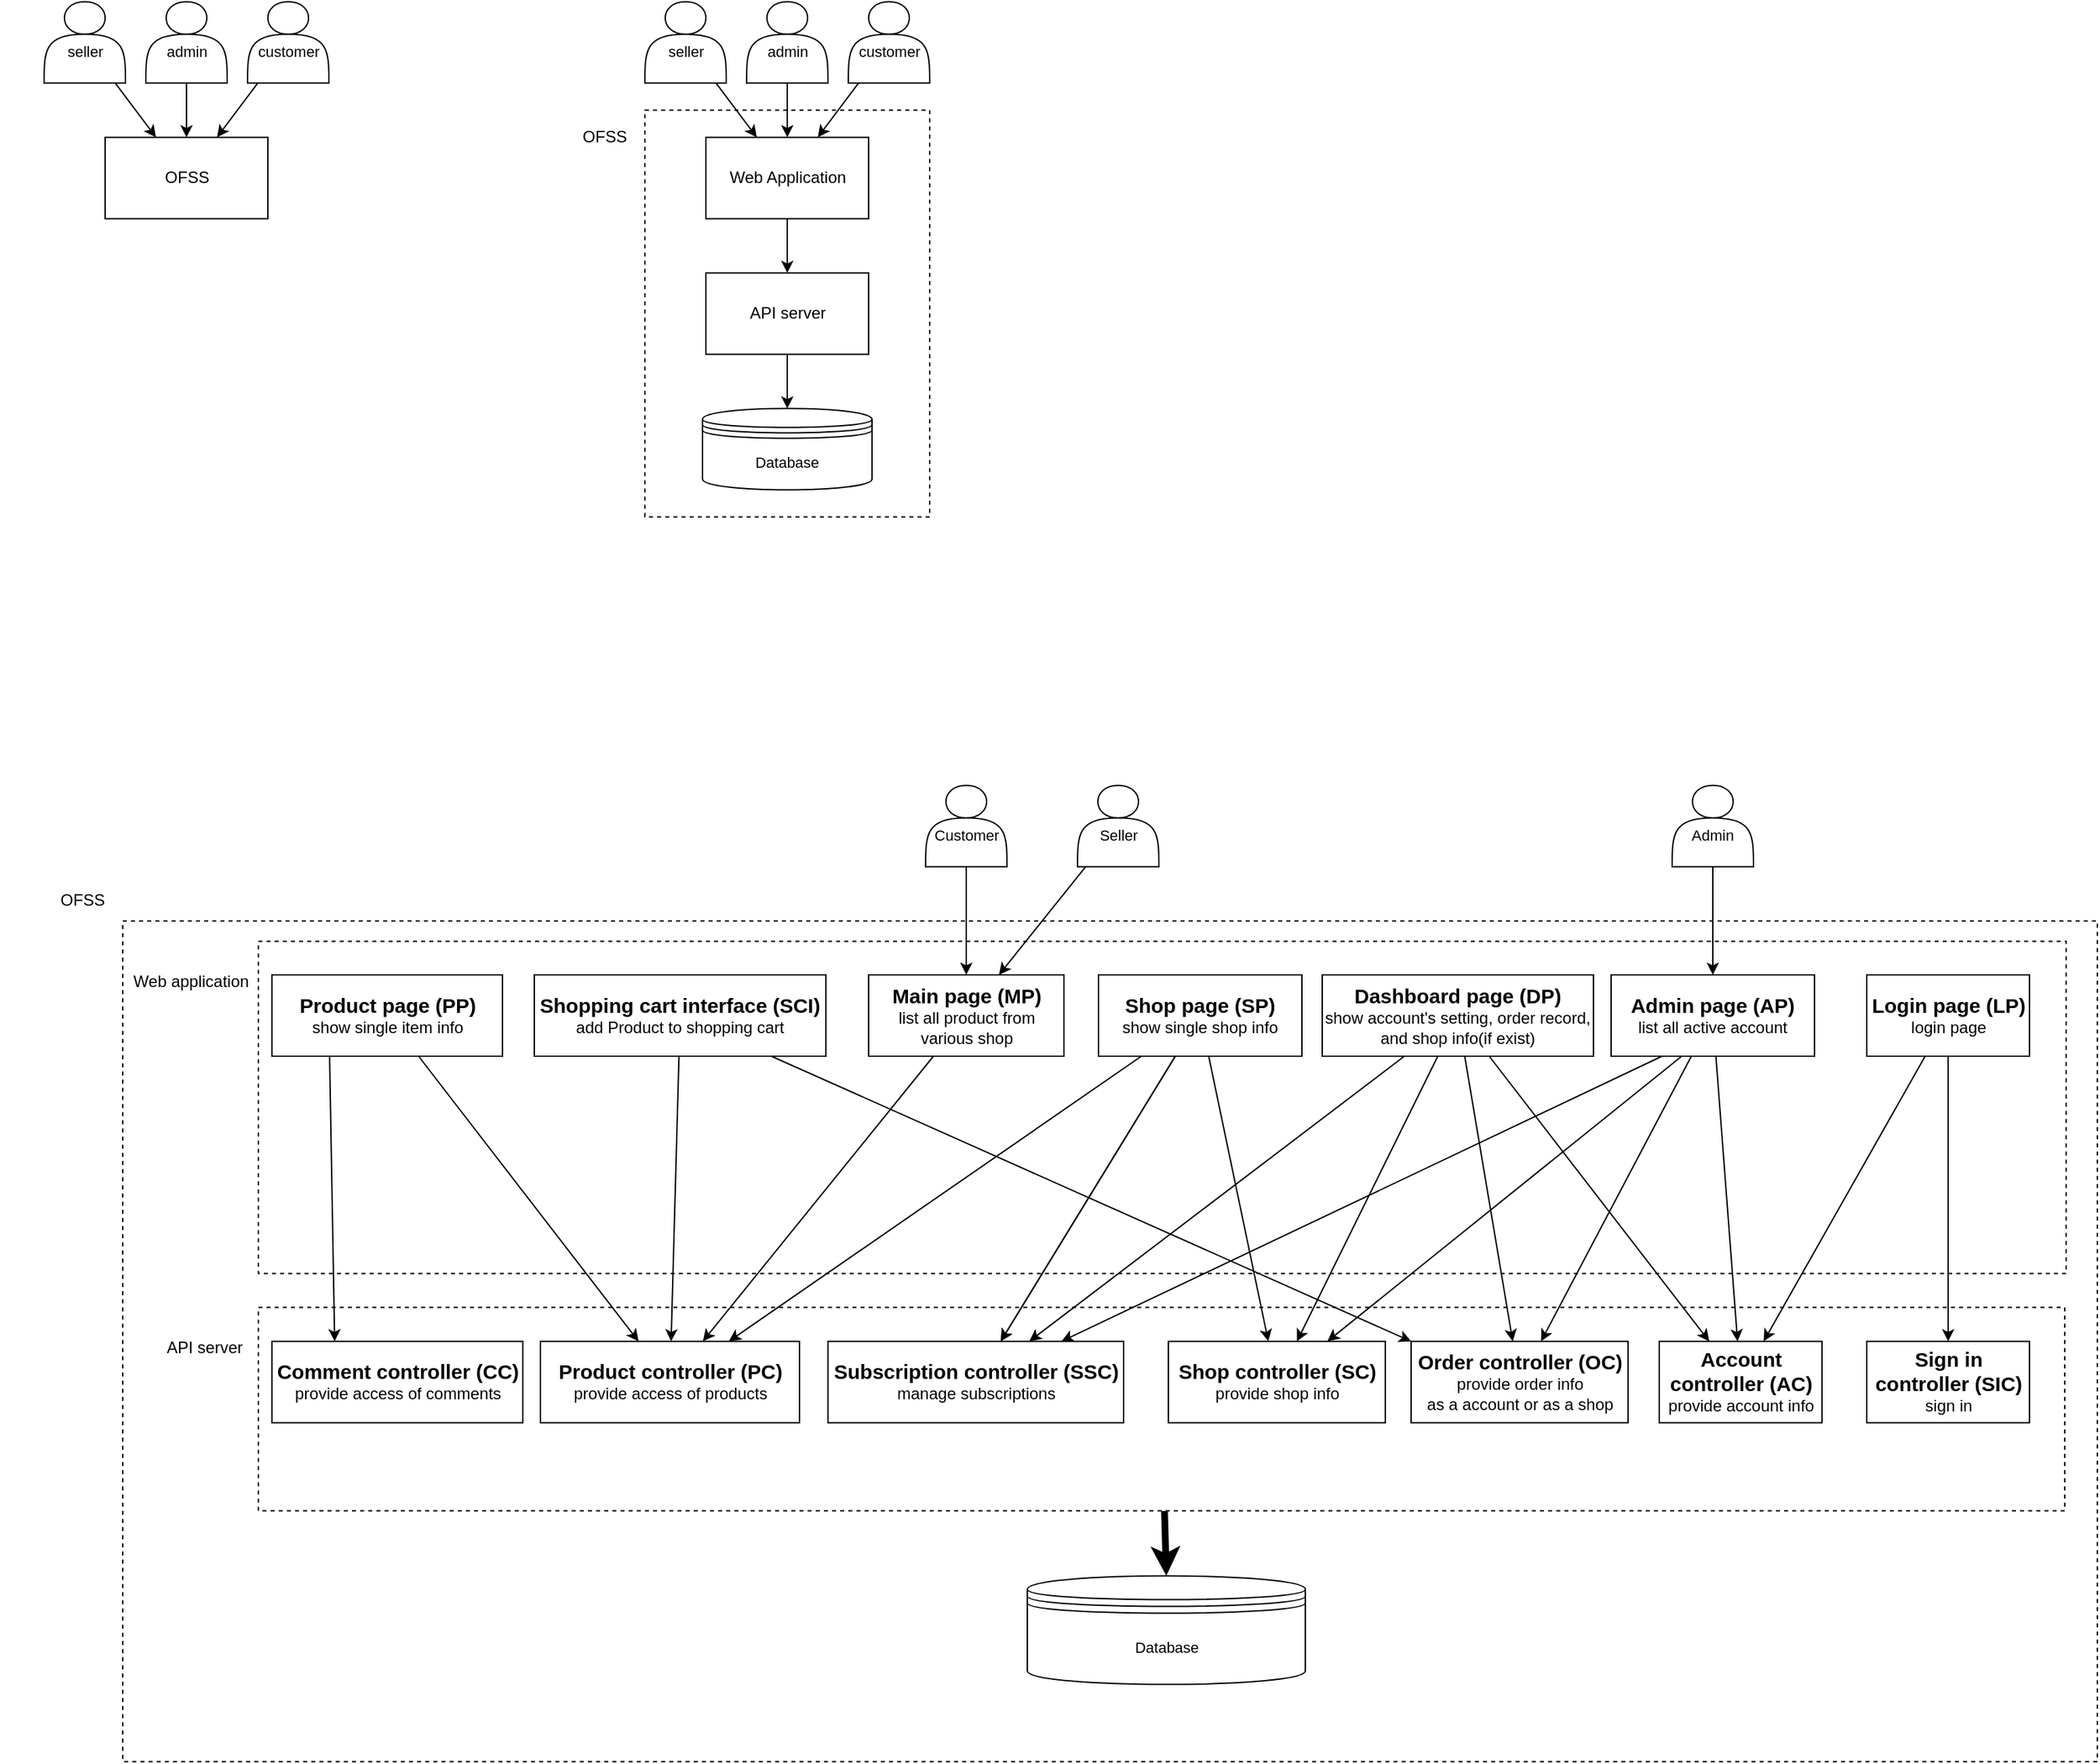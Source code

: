 <mxfile version="22.1.16" type="device">
  <diagram id="94Z2-I9QZ_mszZyGxkvA" name="第 1 页">
    <mxGraphModel dx="1349" dy="1548" grid="0" gridSize="10" guides="1" tooltips="1" connect="1" arrows="1" fold="1" page="0" pageScale="1" pageWidth="827" pageHeight="1169" background="none" math="0" shadow="0">
      <root>
        <mxCell id="0" />
        <mxCell id="1" parent="0" />
        <mxCell id="LViINPk8AAwWqA4m8oOH-666" value="" style="rounded=0;whiteSpace=wrap;html=1;fontFamily=Helvetica;fontSize=11;fontColor=default;dashed=1;movable=1;resizable=1;rotatable=1;deletable=1;editable=1;locked=0;connectable=1;" vertex="1" parent="1">
          <mxGeometry x="706.529" y="208.306" width="1456" height="620" as="geometry" />
        </mxCell>
        <mxCell id="LViINPk8AAwWqA4m8oOH-667" style="edgeStyle=none;shape=connector;rounded=0;orthogonalLoop=1;jettySize=auto;html=1;labelBackgroundColor=default;strokeColor=default;align=center;verticalAlign=middle;fontFamily=Helvetica;fontSize=11;fontColor=default;endArrow=classic;strokeWidth=5;entryX=0.5;entryY=0;entryDx=0;entryDy=0;" edge="1" parent="1" source="LViINPk8AAwWqA4m8oOH-668" target="LViINPk8AAwWqA4m8oOH-728">
          <mxGeometry relative="1" as="geometry">
            <mxPoint x="1441.529" y="588.306" as="targetPoint" />
          </mxGeometry>
        </mxCell>
        <mxCell id="LViINPk8AAwWqA4m8oOH-668" value="" style="rounded=0;whiteSpace=wrap;html=1;fontFamily=Helvetica;fontSize=11;fontColor=default;dashed=1;movable=1;resizable=1;rotatable=1;deletable=1;editable=1;locked=0;connectable=1;" vertex="1" parent="1">
          <mxGeometry x="806.529" y="493.306" width="1332" height="150" as="geometry" />
        </mxCell>
        <mxCell id="LViINPk8AAwWqA4m8oOH-669" value="" style="rounded=0;whiteSpace=wrap;html=1;fontFamily=Helvetica;fontSize=11;fontColor=default;dashed=1;movable=1;resizable=1;rotatable=1;deletable=1;editable=1;locked=0;connectable=1;" vertex="1" parent="1">
          <mxGeometry x="806.529" y="223.306" width="1333" height="245" as="geometry" />
        </mxCell>
        <mxCell id="LViINPk8AAwWqA4m8oOH-670" value="" style="rounded=0;whiteSpace=wrap;html=1;fontFamily=Helvetica;fontSize=11;fontColor=default;dashed=1;" vertex="1" parent="1">
          <mxGeometry x="1091.529" y="-389.694" width="210" height="300" as="geometry" />
        </mxCell>
        <mxCell id="LViINPk8AAwWqA4m8oOH-671" value="OFSS" style="rounded=0;whiteSpace=wrap;html=1;" vertex="1" parent="1">
          <mxGeometry x="693.529" y="-369.694" width="120" height="60" as="geometry" />
        </mxCell>
        <mxCell id="LViINPk8AAwWqA4m8oOH-672" style="edgeStyle=none;shape=connector;rounded=0;orthogonalLoop=1;jettySize=auto;html=1;labelBackgroundColor=default;strokeColor=default;align=center;verticalAlign=middle;fontFamily=Helvetica;fontSize=11;fontColor=default;endArrow=classic;" edge="1" parent="1" source="LViINPk8AAwWqA4m8oOH-677" target="LViINPk8AAwWqA4m8oOH-671">
          <mxGeometry relative="1" as="geometry">
            <mxPoint x="678.529" y="-422.326" as="sourcePoint" />
          </mxGeometry>
        </mxCell>
        <mxCell id="LViINPk8AAwWqA4m8oOH-673" style="edgeStyle=none;shape=connector;rounded=0;orthogonalLoop=1;jettySize=auto;html=1;labelBackgroundColor=default;strokeColor=default;align=center;verticalAlign=middle;fontFamily=Helvetica;fontSize=11;fontColor=default;endArrow=classic;" edge="1" parent="1" source="LViINPk8AAwWqA4m8oOH-674" target="LViINPk8AAwWqA4m8oOH-671">
          <mxGeometry relative="1" as="geometry" />
        </mxCell>
        <mxCell id="LViINPk8AAwWqA4m8oOH-674" value="&lt;br&gt;customer" style="shape=actor;whiteSpace=wrap;html=1;fontFamily=Helvetica;fontSize=11;fontColor=default;" vertex="1" parent="1">
          <mxGeometry x="798.529" y="-469.694" width="60" height="60" as="geometry" />
        </mxCell>
        <mxCell id="LViINPk8AAwWqA4m8oOH-675" style="edgeStyle=none;shape=connector;rounded=0;orthogonalLoop=1;jettySize=auto;html=1;labelBackgroundColor=default;strokeColor=default;align=center;verticalAlign=middle;fontFamily=Helvetica;fontSize=11;fontColor=default;endArrow=classic;" edge="1" parent="1" source="LViINPk8AAwWqA4m8oOH-676" target="LViINPk8AAwWqA4m8oOH-671">
          <mxGeometry relative="1" as="geometry">
            <mxPoint x="753.529" y="-419.694" as="sourcePoint" />
          </mxGeometry>
        </mxCell>
        <mxCell id="LViINPk8AAwWqA4m8oOH-676" value="&lt;br&gt;admin" style="shape=actor;whiteSpace=wrap;html=1;fontFamily=Helvetica;fontSize=11;fontColor=default;" vertex="1" parent="1">
          <mxGeometry x="723.529" y="-469.694" width="60" height="60" as="geometry" />
        </mxCell>
        <mxCell id="LViINPk8AAwWqA4m8oOH-677" value="&lt;br&gt;seller" style="shape=actor;whiteSpace=wrap;html=1;fontFamily=Helvetica;fontSize=11;fontColor=default;" vertex="1" parent="1">
          <mxGeometry x="648.529" y="-469.694" width="60" height="60" as="geometry" />
        </mxCell>
        <mxCell id="LViINPk8AAwWqA4m8oOH-678" style="edgeStyle=none;shape=connector;rounded=0;orthogonalLoop=1;jettySize=auto;html=1;labelBackgroundColor=default;strokeColor=default;align=center;verticalAlign=middle;fontFamily=Helvetica;fontSize=11;fontColor=default;endArrow=classic;" edge="1" parent="1" source="LViINPk8AAwWqA4m8oOH-679" target="LViINPk8AAwWqA4m8oOH-685">
          <mxGeometry relative="1" as="geometry" />
        </mxCell>
        <mxCell id="LViINPk8AAwWqA4m8oOH-679" value="&lt;br&gt;customer" style="shape=actor;whiteSpace=wrap;html=1;fontFamily=Helvetica;fontSize=11;fontColor=default;" vertex="1" parent="1">
          <mxGeometry x="1241.529" y="-469.694" width="60" height="60" as="geometry" />
        </mxCell>
        <mxCell id="LViINPk8AAwWqA4m8oOH-680" style="edgeStyle=none;shape=connector;rounded=0;orthogonalLoop=1;jettySize=auto;html=1;labelBackgroundColor=default;strokeColor=default;align=center;verticalAlign=middle;fontFamily=Helvetica;fontSize=11;fontColor=default;endArrow=classic;" edge="1" parent="1" source="LViINPk8AAwWqA4m8oOH-681" target="LViINPk8AAwWqA4m8oOH-685">
          <mxGeometry relative="1" as="geometry" />
        </mxCell>
        <mxCell id="LViINPk8AAwWqA4m8oOH-681" value="&lt;br&gt;admin" style="shape=actor;whiteSpace=wrap;html=1;fontFamily=Helvetica;fontSize=11;fontColor=default;" vertex="1" parent="1">
          <mxGeometry x="1166.529" y="-469.694" width="60" height="60" as="geometry" />
        </mxCell>
        <mxCell id="LViINPk8AAwWqA4m8oOH-682" style="edgeStyle=none;shape=connector;rounded=0;orthogonalLoop=1;jettySize=auto;html=1;labelBackgroundColor=default;strokeColor=default;align=center;verticalAlign=middle;fontFamily=Helvetica;fontSize=11;fontColor=default;endArrow=classic;" edge="1" parent="1" source="LViINPk8AAwWqA4m8oOH-683" target="LViINPk8AAwWqA4m8oOH-685">
          <mxGeometry relative="1" as="geometry" />
        </mxCell>
        <mxCell id="LViINPk8AAwWqA4m8oOH-683" value="&lt;br&gt;seller" style="shape=actor;whiteSpace=wrap;html=1;fontFamily=Helvetica;fontSize=11;fontColor=default;" vertex="1" parent="1">
          <mxGeometry x="1091.529" y="-469.694" width="60" height="60" as="geometry" />
        </mxCell>
        <mxCell id="LViINPk8AAwWqA4m8oOH-684" style="edgeStyle=none;shape=connector;rounded=0;orthogonalLoop=1;jettySize=auto;html=1;labelBackgroundColor=default;strokeColor=default;align=center;verticalAlign=middle;fontFamily=Helvetica;fontSize=11;fontColor=default;endArrow=classic;" edge="1" parent="1" source="LViINPk8AAwWqA4m8oOH-685" target="LViINPk8AAwWqA4m8oOH-687">
          <mxGeometry relative="1" as="geometry" />
        </mxCell>
        <mxCell id="LViINPk8AAwWqA4m8oOH-685" value="Web Application" style="rounded=0;whiteSpace=wrap;html=1;" vertex="1" parent="1">
          <mxGeometry x="1136.529" y="-369.694" width="120" height="60" as="geometry" />
        </mxCell>
        <mxCell id="LViINPk8AAwWqA4m8oOH-686" style="edgeStyle=none;shape=connector;rounded=0;orthogonalLoop=1;jettySize=auto;html=1;labelBackgroundColor=default;strokeColor=default;align=center;verticalAlign=middle;fontFamily=Helvetica;fontSize=11;fontColor=default;endArrow=classic;entryX=0.5;entryY=0;entryDx=0;entryDy=0;" edge="1" parent="1" source="LViINPk8AAwWqA4m8oOH-687" target="LViINPk8AAwWqA4m8oOH-729">
          <mxGeometry relative="1" as="geometry">
            <mxPoint x="1196.529" y="-169.694" as="targetPoint" />
          </mxGeometry>
        </mxCell>
        <mxCell id="LViINPk8AAwWqA4m8oOH-687" value="API server" style="rounded=0;whiteSpace=wrap;html=1;" vertex="1" parent="1">
          <mxGeometry x="1136.529" y="-269.694" width="120" height="60" as="geometry" />
        </mxCell>
        <mxCell id="LViINPk8AAwWqA4m8oOH-688" value="OFSS" style="rounded=0;whiteSpace=wrap;html=1;strokeColor=none;fillColor=none;" vertex="1" parent="1">
          <mxGeometry x="1001.529" y="-399.694" width="120" height="60" as="geometry" />
        </mxCell>
        <mxCell id="LViINPk8AAwWqA4m8oOH-689" style="edgeStyle=none;shape=connector;rounded=0;orthogonalLoop=1;jettySize=auto;html=1;labelBackgroundColor=default;strokeColor=default;align=center;verticalAlign=middle;fontFamily=Helvetica;fontSize=11;fontColor=default;endArrow=classic;" edge="1" parent="1" source="LViINPk8AAwWqA4m8oOH-690" target="LViINPk8AAwWqA4m8oOH-697">
          <mxGeometry relative="1" as="geometry" />
        </mxCell>
        <mxCell id="LViINPk8AAwWqA4m8oOH-690" value="&lt;br&gt;Customer" style="shape=actor;whiteSpace=wrap;html=1;fontFamily=Helvetica;fontSize=11;fontColor=default;" vertex="1" parent="1">
          <mxGeometry x="1298.529" y="108.306" width="60" height="60" as="geometry" />
        </mxCell>
        <mxCell id="LViINPk8AAwWqA4m8oOH-691" style="edgeStyle=none;shape=connector;rounded=0;orthogonalLoop=1;jettySize=auto;html=1;labelBackgroundColor=default;strokeColor=default;align=center;verticalAlign=middle;fontFamily=Helvetica;fontSize=11;fontColor=default;endArrow=classic;" edge="1" parent="1" source="LViINPk8AAwWqA4m8oOH-692" target="LViINPk8AAwWqA4m8oOH-710">
          <mxGeometry relative="1" as="geometry" />
        </mxCell>
        <mxCell id="LViINPk8AAwWqA4m8oOH-692" value="&lt;br&gt;Admin" style="shape=actor;whiteSpace=wrap;html=1;fontFamily=Helvetica;fontSize=11;fontColor=default;" vertex="1" parent="1">
          <mxGeometry x="1848.999" y="108.306" width="60" height="60" as="geometry" />
        </mxCell>
        <mxCell id="LViINPk8AAwWqA4m8oOH-693" style="edgeStyle=none;shape=connector;rounded=0;orthogonalLoop=1;jettySize=auto;html=1;labelBackgroundColor=default;strokeColor=default;align=center;verticalAlign=middle;fontFamily=Helvetica;fontSize=11;fontColor=default;endArrow=classic;" edge="1" parent="1" source="LViINPk8AAwWqA4m8oOH-694" target="LViINPk8AAwWqA4m8oOH-697">
          <mxGeometry relative="1" as="geometry" />
        </mxCell>
        <mxCell id="LViINPk8AAwWqA4m8oOH-694" value="&lt;br&gt;Seller" style="shape=actor;whiteSpace=wrap;html=1;fontFamily=Helvetica;fontSize=11;fontColor=default;" vertex="1" parent="1">
          <mxGeometry x="1410.529" y="108.306" width="60" height="60" as="geometry" />
        </mxCell>
        <mxCell id="LViINPk8AAwWqA4m8oOH-696" style="edgeStyle=none;shape=connector;rounded=0;orthogonalLoop=1;jettySize=auto;html=1;labelBackgroundColor=default;strokeColor=default;align=center;verticalAlign=middle;fontFamily=Helvetica;fontSize=11;fontColor=default;endArrow=classic;" edge="1" parent="1" source="LViINPk8AAwWqA4m8oOH-697" target="LViINPk8AAwWqA4m8oOH-712">
          <mxGeometry relative="1" as="geometry" />
        </mxCell>
        <mxCell id="LViINPk8AAwWqA4m8oOH-697" value="&lt;b&gt;&lt;font style=&quot;font-size: 15px;&quot;&gt;Main page (MP)&lt;/font&gt;&lt;/b&gt;&lt;br&gt;list all product from various shop" style="rounded=0;whiteSpace=wrap;html=1;" vertex="1" parent="1">
          <mxGeometry x="1256.529" y="248" width="144" height="60" as="geometry" />
        </mxCell>
        <mxCell id="LViINPk8AAwWqA4m8oOH-698" style="edgeStyle=none;shape=connector;rounded=0;orthogonalLoop=1;jettySize=auto;html=1;labelBackgroundColor=default;strokeColor=default;align=center;verticalAlign=middle;fontFamily=Helvetica;fontSize=11;fontColor=default;endArrow=classic;" edge="1" parent="1" source="LViINPk8AAwWqA4m8oOH-700" target="LViINPk8AAwWqA4m8oOH-711">
          <mxGeometry relative="1" as="geometry" />
        </mxCell>
        <mxCell id="LViINPk8AAwWqA4m8oOH-699" style="edgeStyle=none;shape=connector;rounded=0;orthogonalLoop=1;jettySize=auto;html=1;labelBackgroundColor=default;strokeColor=default;align=center;verticalAlign=middle;fontFamily=Helvetica;fontSize=11;fontColor=default;endArrow=classic;" edge="1" parent="1" source="LViINPk8AAwWqA4m8oOH-700" target="LViINPk8AAwWqA4m8oOH-713">
          <mxGeometry relative="1" as="geometry" />
        </mxCell>
        <mxCell id="LViINPk8AAwWqA4m8oOH-700" value="&lt;font style=&quot;&quot;&gt;&lt;b style=&quot;font-size: 15px;&quot;&gt;Login page (LP)&lt;/b&gt;&lt;br&gt;&lt;font style=&quot;font-size: 12px;&quot;&gt;login page&lt;/font&gt;&lt;br&gt;&lt;/font&gt;" style="rounded=0;whiteSpace=wrap;html=1;" vertex="1" parent="1">
          <mxGeometry x="1992.529" y="248" width="120" height="60" as="geometry" />
        </mxCell>
        <mxCell id="LViINPk8AAwWqA4m8oOH-701" style="edgeStyle=none;shape=connector;rounded=0;orthogonalLoop=1;jettySize=auto;html=1;labelBackgroundColor=default;strokeColor=default;align=center;verticalAlign=middle;fontFamily=Helvetica;fontSize=11;fontColor=default;endArrow=classic;" edge="1" parent="1" source="LViINPk8AAwWqA4m8oOH-705" target="LViINPk8AAwWqA4m8oOH-713">
          <mxGeometry relative="1" as="geometry" />
        </mxCell>
        <mxCell id="LViINPk8AAwWqA4m8oOH-702" style="edgeStyle=none;shape=connector;rounded=0;orthogonalLoop=1;jettySize=auto;html=1;labelBackgroundColor=default;strokeColor=default;align=center;verticalAlign=middle;fontFamily=Helvetica;fontSize=11;fontColor=default;endArrow=classic;" edge="1" parent="1" source="LViINPk8AAwWqA4m8oOH-705" target="LViINPk8AAwWqA4m8oOH-716">
          <mxGeometry relative="1" as="geometry" />
        </mxCell>
        <mxCell id="LViINPk8AAwWqA4m8oOH-703" style="edgeStyle=none;shape=connector;rounded=0;orthogonalLoop=1;jettySize=auto;html=1;labelBackgroundColor=default;strokeColor=default;align=center;verticalAlign=middle;fontFamily=Helvetica;fontSize=11;fontColor=default;endArrow=classic;" edge="1" parent="1" source="LViINPk8AAwWqA4m8oOH-705" target="LViINPk8AAwWqA4m8oOH-720">
          <mxGeometry relative="1" as="geometry" />
        </mxCell>
        <mxCell id="LViINPk8AAwWqA4m8oOH-704" style="edgeStyle=none;shape=connector;rounded=0;orthogonalLoop=1;jettySize=auto;html=1;labelBackgroundColor=default;strokeColor=default;align=center;verticalAlign=middle;fontFamily=Helvetica;fontSize=11;fontColor=default;endArrow=classic;" edge="1" parent="1" source="LViINPk8AAwWqA4m8oOH-705" target="LViINPk8AAwWqA4m8oOH-731">
          <mxGeometry relative="1" as="geometry" />
        </mxCell>
        <mxCell id="LViINPk8AAwWqA4m8oOH-705" value="&lt;font style=&quot;font-size: 15px;&quot;&gt;&lt;b&gt;Dashboard page (DP)&lt;br&gt;&lt;/b&gt;&lt;/font&gt;show account&#39;s setting, order record, and shop info(if exist)" style="rounded=0;whiteSpace=wrap;html=1;" vertex="1" parent="1">
          <mxGeometry x="1591" y="248" width="200" height="60" as="geometry" />
        </mxCell>
        <mxCell id="LViINPk8AAwWqA4m8oOH-707" style="edgeStyle=none;shape=connector;rounded=0;orthogonalLoop=1;jettySize=auto;html=1;labelBackgroundColor=default;strokeColor=default;align=center;verticalAlign=middle;fontFamily=Helvetica;fontSize=11;fontColor=default;endArrow=classic;" edge="1" parent="1" source="LViINPk8AAwWqA4m8oOH-708" target="LViINPk8AAwWqA4m8oOH-712">
          <mxGeometry relative="1" as="geometry" />
        </mxCell>
        <mxCell id="LViINPk8AAwWqA4m8oOH-708" value="&lt;b&gt;&lt;font style=&quot;font-size: 15px;&quot;&gt;Product page (PP)&lt;/font&gt;&lt;/b&gt;&lt;br&gt;show single item info" style="rounded=0;whiteSpace=wrap;html=1;" vertex="1" parent="1">
          <mxGeometry x="816.529" y="248" width="170" height="60" as="geometry" />
        </mxCell>
        <mxCell id="LViINPk8AAwWqA4m8oOH-709" style="edgeStyle=none;shape=connector;rounded=0;orthogonalLoop=1;jettySize=auto;html=1;labelBackgroundColor=default;strokeColor=default;align=center;verticalAlign=middle;fontFamily=Helvetica;fontSize=11;fontColor=default;endArrow=classic;" edge="1" parent="1" source="LViINPk8AAwWqA4m8oOH-710" target="LViINPk8AAwWqA4m8oOH-713">
          <mxGeometry relative="1" as="geometry" />
        </mxCell>
        <mxCell id="LViINPk8AAwWqA4m8oOH-710" value="&lt;font style=&quot;font-size: 15px;&quot;&gt;&lt;b&gt;Admin page (AP)&lt;/b&gt;&lt;/font&gt;&lt;br&gt;list all active account" style="rounded=0;whiteSpace=wrap;html=1;" vertex="1" parent="1">
          <mxGeometry x="1804" y="248" width="150" height="60" as="geometry" />
        </mxCell>
        <mxCell id="LViINPk8AAwWqA4m8oOH-711" value="&lt;font style=&quot;&quot;&gt;&lt;b style=&quot;font-size: 15px;&quot;&gt;Sign in controller (SIC)&lt;/b&gt;&lt;br&gt;&lt;font style=&quot;font-size: 12px;&quot;&gt;sign in&lt;/font&gt;&lt;br&gt;&lt;/font&gt;" style="rounded=0;whiteSpace=wrap;html=1;" vertex="1" parent="1">
          <mxGeometry x="1992.529" y="518.306" width="120" height="60" as="geometry" />
        </mxCell>
        <mxCell id="LViINPk8AAwWqA4m8oOH-712" value="&lt;font style=&quot;&quot;&gt;&lt;b style=&quot;font-size: 15px;&quot;&gt;Product controller (PC)&lt;/b&gt;&lt;br&gt;&lt;font style=&quot;font-size: 12px;&quot;&gt;provide access of products&lt;/font&gt;&lt;br&gt;&lt;/font&gt;" style="rounded=0;whiteSpace=wrap;html=1;" vertex="1" parent="1">
          <mxGeometry x="1014.529" y="518.306" width="191" height="60" as="geometry" />
        </mxCell>
        <mxCell id="LViINPk8AAwWqA4m8oOH-713" value="&lt;font style=&quot;&quot;&gt;&lt;b style=&quot;font-size: 15px;&quot;&gt;Account controller (AC)&lt;/b&gt;&lt;br&gt;&lt;font style=&quot;font-size: 12px;&quot;&gt;provide account info&lt;/font&gt;&lt;br&gt;&lt;/font&gt;" style="rounded=0;whiteSpace=wrap;html=1;" vertex="1" parent="1">
          <mxGeometry x="1839.529" y="518.306" width="120" height="60" as="geometry" />
        </mxCell>
        <mxCell id="LViINPk8AAwWqA4m8oOH-714" value="OFSS" style="rounded=0;whiteSpace=wrap;html=1;strokeColor=none;fillColor=none;" vertex="1" parent="1">
          <mxGeometry x="616.529" y="163.306" width="120" height="60" as="geometry" />
        </mxCell>
        <mxCell id="LViINPk8AAwWqA4m8oOH-715" value="&lt;font style=&quot;&quot;&gt;&lt;span style=&quot;font-weight: bold; font-size: 15px;&quot;&gt;Comment controller (CC)&lt;br&gt;&lt;/span&gt;provide access of comments&lt;br&gt;&lt;/font&gt;" style="rounded=0;whiteSpace=wrap;html=1;" vertex="1" parent="1">
          <mxGeometry x="816.529" y="518.306" width="185" height="60" as="geometry" />
        </mxCell>
        <mxCell id="LViINPk8AAwWqA4m8oOH-716" value="&lt;font style=&quot;&quot;&gt;&lt;b style=&quot;&quot;&gt;&lt;font style=&quot;font-size: 15px;&quot;&gt;Order controller (OC)&lt;/font&gt;&lt;/b&gt;&lt;br&gt;provide order info&lt;br&gt;as a account or as a shop&lt;br&gt;&lt;/font&gt;" style="rounded=0;whiteSpace=wrap;html=1;" vertex="1" parent="1">
          <mxGeometry x="1656.529" y="518.306" width="160" height="60" as="geometry" />
        </mxCell>
        <mxCell id="LViINPk8AAwWqA4m8oOH-718" style="edgeStyle=none;shape=connector;rounded=0;orthogonalLoop=1;jettySize=auto;html=1;entryX=0;entryY=0;entryDx=0;entryDy=0;labelBackgroundColor=default;strokeColor=default;align=center;verticalAlign=middle;fontFamily=Helvetica;fontSize=11;fontColor=default;endArrow=classic;" edge="1" parent="1" source="LViINPk8AAwWqA4m8oOH-719" target="LViINPk8AAwWqA4m8oOH-716">
          <mxGeometry relative="1" as="geometry" />
        </mxCell>
        <mxCell id="LViINPk8AAwWqA4m8oOH-737" style="edgeStyle=none;shape=connector;rounded=0;orthogonalLoop=1;jettySize=auto;html=1;labelBackgroundColor=default;strokeColor=default;align=center;verticalAlign=middle;fontFamily=Helvetica;fontSize=11;fontColor=default;endArrow=classic;" edge="1" parent="1" source="LViINPk8AAwWqA4m8oOH-719" target="LViINPk8AAwWqA4m8oOH-712">
          <mxGeometry relative="1" as="geometry" />
        </mxCell>
        <mxCell id="LViINPk8AAwWqA4m8oOH-719" value="&lt;font style=&quot;&quot;&gt;&lt;b style=&quot;font-size: 15px;&quot;&gt;Shopping cart interface (SCI)&lt;/b&gt;&lt;br&gt;&lt;font style=&quot;font-size: 12px;&quot;&gt;add Product to shopping cart&lt;/font&gt;&lt;br&gt;&lt;/font&gt;" style="rounded=0;whiteSpace=wrap;html=1;" vertex="1" parent="1">
          <mxGeometry x="1009.999" y="247.996" width="215" height="60" as="geometry" />
        </mxCell>
        <mxCell id="LViINPk8AAwWqA4m8oOH-720" value="&lt;font style=&quot;&quot;&gt;&lt;b style=&quot;&quot;&gt;&lt;font style=&quot;font-size: 15px;&quot;&gt;Shop controller (SC)&lt;/font&gt;&lt;/b&gt;&lt;br&gt;provide shop info&lt;br&gt;&lt;/font&gt;" style="rounded=0;whiteSpace=wrap;html=1;" vertex="1" parent="1">
          <mxGeometry x="1477.529" y="518.306" width="160" height="60" as="geometry" />
        </mxCell>
        <mxCell id="LViINPk8AAwWqA4m8oOH-721" style="edgeStyle=none;shape=connector;rounded=0;orthogonalLoop=1;jettySize=auto;html=1;labelBackgroundColor=default;strokeColor=default;align=center;verticalAlign=middle;fontFamily=Helvetica;fontSize=11;fontColor=default;endArrow=classic;" edge="1" parent="1" source="LViINPk8AAwWqA4m8oOH-725" target="LViINPk8AAwWqA4m8oOH-712">
          <mxGeometry relative="1" as="geometry" />
        </mxCell>
        <mxCell id="LViINPk8AAwWqA4m8oOH-722" style="edgeStyle=none;shape=connector;rounded=0;orthogonalLoop=1;jettySize=auto;html=1;labelBackgroundColor=default;strokeColor=default;align=center;verticalAlign=middle;fontFamily=Helvetica;fontSize=11;fontColor=default;endArrow=classic;" edge="1" parent="1" source="LViINPk8AAwWqA4m8oOH-725" target="LViINPk8AAwWqA4m8oOH-731">
          <mxGeometry relative="1" as="geometry" />
        </mxCell>
        <mxCell id="LViINPk8AAwWqA4m8oOH-723" style="edgeStyle=none;shape=connector;rounded=0;orthogonalLoop=1;jettySize=auto;html=1;labelBackgroundColor=default;strokeColor=default;align=center;verticalAlign=middle;fontFamily=Helvetica;fontSize=11;fontColor=default;endArrow=classic;" edge="1" parent="1" source="LViINPk8AAwWqA4m8oOH-725" target="LViINPk8AAwWqA4m8oOH-720">
          <mxGeometry relative="1" as="geometry" />
        </mxCell>
        <mxCell id="LViINPk8AAwWqA4m8oOH-725" value="&lt;b&gt;&lt;font style=&quot;font-size: 15px;&quot;&gt;Shop page (SP)&lt;/font&gt;&lt;/b&gt;&lt;br&gt;show single shop info" style="rounded=0;whiteSpace=wrap;html=1;" vertex="1" parent="1">
          <mxGeometry x="1426" y="248" width="150" height="60" as="geometry" />
        </mxCell>
        <mxCell id="LViINPk8AAwWqA4m8oOH-726" value="Web application" style="rounded=0;whiteSpace=wrap;html=1;strokeColor=none;fillColor=none;" vertex="1" parent="1">
          <mxGeometry x="696.529" y="223.306" width="120" height="60" as="geometry" />
        </mxCell>
        <mxCell id="LViINPk8AAwWqA4m8oOH-727" value="API server" style="rounded=0;whiteSpace=wrap;html=1;strokeColor=none;fillColor=none;" vertex="1" parent="1">
          <mxGeometry x="706.529" y="493.306" width="120" height="60" as="geometry" />
        </mxCell>
        <mxCell id="LViINPk8AAwWqA4m8oOH-728" value="Database" style="shape=datastore;whiteSpace=wrap;html=1;fontFamily=Helvetica;fontSize=11;fontColor=default;" vertex="1" parent="1">
          <mxGeometry x="1373.529" y="691.306" width="205" height="80" as="geometry" />
        </mxCell>
        <mxCell id="LViINPk8AAwWqA4m8oOH-729" value="Database" style="shape=datastore;whiteSpace=wrap;html=1;fontFamily=Helvetica;fontSize=11;fontColor=default;" vertex="1" parent="1">
          <mxGeometry x="1134.029" y="-169.694" width="125" height="60" as="geometry" />
        </mxCell>
        <mxCell id="LViINPk8AAwWqA4m8oOH-730" value="" style="edgeStyle=none;shape=connector;rounded=0;orthogonalLoop=1;jettySize=auto;html=1;labelBackgroundColor=default;strokeColor=default;align=center;verticalAlign=middle;fontFamily=Helvetica;fontSize=11;fontColor=default;endArrow=classic;" edge="1" parent="1" source="LViINPk8AAwWqA4m8oOH-725" target="LViINPk8AAwWqA4m8oOH-731">
          <mxGeometry relative="1" as="geometry">
            <mxPoint x="1403.529" y="308.306" as="sourcePoint" />
            <mxPoint x="1538.529" y="518.306" as="targetPoint" />
          </mxGeometry>
        </mxCell>
        <mxCell id="LViINPk8AAwWqA4m8oOH-731" value="&lt;font style=&quot;&quot;&gt;&lt;b style=&quot;font-size: 15px;&quot;&gt;Subscription controller (SSC)&lt;/b&gt;&lt;br&gt;manage subscriptions&lt;br&gt;&lt;/font&gt;" style="rounded=0;whiteSpace=wrap;html=1;" vertex="1" parent="1">
          <mxGeometry x="1226.529" y="518.306" width="218" height="60" as="geometry" />
        </mxCell>
        <mxCell id="LViINPk8AAwWqA4m8oOH-732" style="edgeStyle=none;shape=connector;rounded=0;orthogonalLoop=1;jettySize=auto;html=1;labelBackgroundColor=default;strokeColor=default;align=center;verticalAlign=middle;fontFamily=Helvetica;fontSize=11;fontColor=default;endArrow=classic;exitX=0.345;exitY=1.004;exitDx=0;exitDy=0;exitPerimeter=0;" edge="1" parent="1" source="LViINPk8AAwWqA4m8oOH-710" target="LViINPk8AAwWqA4m8oOH-720">
          <mxGeometry relative="1" as="geometry">
            <mxPoint x="1765" y="308.31" as="sourcePoint" />
            <mxPoint x="1853" y="518.31" as="targetPoint" />
          </mxGeometry>
        </mxCell>
        <mxCell id="LViINPk8AAwWqA4m8oOH-733" style="edgeStyle=none;shape=connector;rounded=0;orthogonalLoop=1;jettySize=auto;html=1;labelBackgroundColor=default;strokeColor=default;align=center;verticalAlign=middle;fontFamily=Helvetica;fontSize=11;fontColor=default;endArrow=classic;exitX=0.25;exitY=1;exitDx=0;exitDy=0;" edge="1" parent="1" source="LViINPk8AAwWqA4m8oOH-710" target="LViINPk8AAwWqA4m8oOH-731">
          <mxGeometry relative="1" as="geometry">
            <mxPoint x="1797" y="318" as="sourcePoint" />
            <mxPoint x="1596" y="528" as="targetPoint" />
          </mxGeometry>
        </mxCell>
        <mxCell id="LViINPk8AAwWqA4m8oOH-734" style="edgeStyle=none;shape=connector;rounded=0;orthogonalLoop=1;jettySize=auto;html=1;labelBackgroundColor=default;strokeColor=default;align=center;verticalAlign=middle;fontFamily=Helvetica;fontSize=11;fontColor=default;endArrow=classic;" edge="1" parent="1" source="LViINPk8AAwWqA4m8oOH-710" target="LViINPk8AAwWqA4m8oOH-716">
          <mxGeometry relative="1" as="geometry">
            <mxPoint x="1797" y="318" as="sourcePoint" />
            <mxPoint x="1596" y="528" as="targetPoint" />
          </mxGeometry>
        </mxCell>
        <mxCell id="LViINPk8AAwWqA4m8oOH-736" style="edgeStyle=none;shape=connector;rounded=0;orthogonalLoop=1;jettySize=auto;html=1;labelBackgroundColor=default;strokeColor=default;align=center;verticalAlign=middle;fontFamily=Helvetica;fontSize=11;fontColor=default;endArrow=classic;exitX=0.25;exitY=1;exitDx=0;exitDy=0;entryX=0.25;entryY=0;entryDx=0;entryDy=0;" edge="1" parent="1" source="LViINPk8AAwWqA4m8oOH-708" target="LViINPk8AAwWqA4m8oOH-715">
          <mxGeometry relative="1" as="geometry">
            <mxPoint x="944" y="318" as="sourcePoint" />
            <mxPoint x="1098" y="528" as="targetPoint" />
          </mxGeometry>
        </mxCell>
      </root>
    </mxGraphModel>
  </diagram>
</mxfile>
